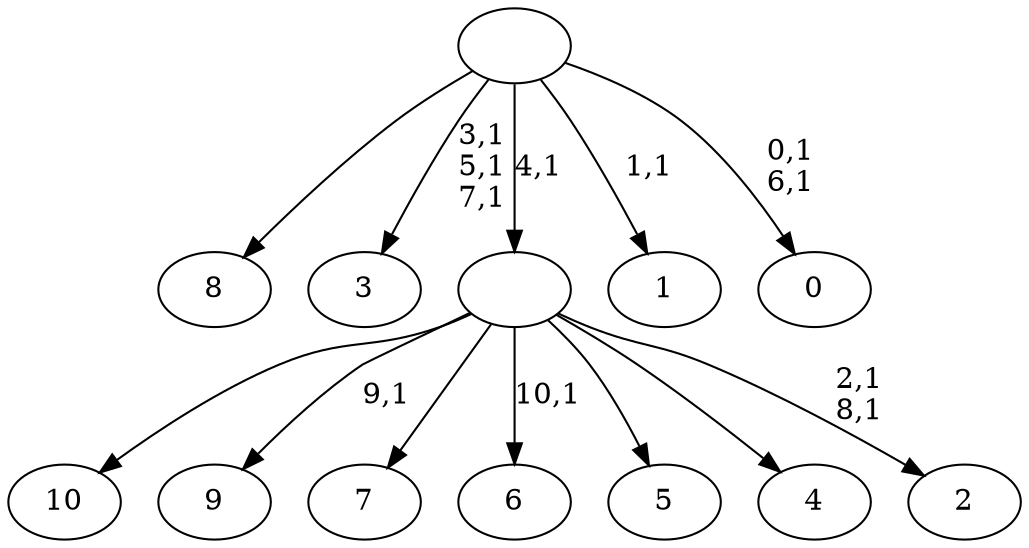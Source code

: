 digraph T {
	22 [label="10"]
	21 [label="9"]
	19 [label="8"]
	18 [label="7"]
	17 [label="6"]
	15 [label="5"]
	14 [label="4"]
	13 [label="3"]
	9 [label="2"]
	6 [label=""]
	5 [label="1"]
	3 [label="0"]
	0 [label=""]
	6 -> 9 [label="2,1\n8,1"]
	6 -> 17 [label="10,1"]
	6 -> 21 [label="9,1"]
	6 -> 22 [label=""]
	6 -> 18 [label=""]
	6 -> 15 [label=""]
	6 -> 14 [label=""]
	0 -> 3 [label="0,1\n6,1"]
	0 -> 5 [label="1,1"]
	0 -> 13 [label="3,1\n5,1\n7,1"]
	0 -> 19 [label=""]
	0 -> 6 [label="4,1"]
}
